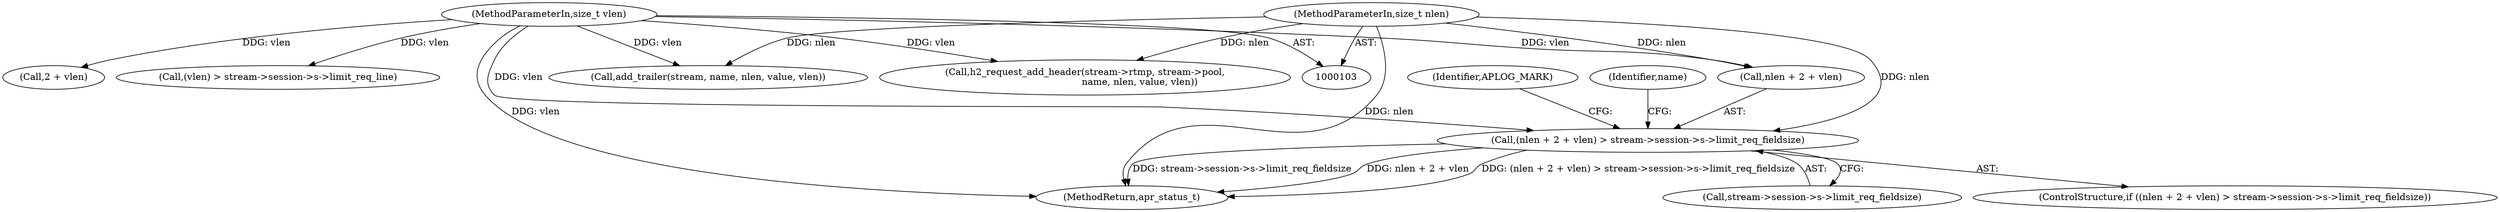 digraph "0_httpd_29c63b786ae028d82405421585e91283c8fa0da3_0@pointer" {
"1000161" [label="(Call,(nlen + 2 + vlen) > stream->session->s->limit_req_fieldsize)"];
"1000106" [label="(MethodParameterIn,size_t nlen)"];
"1000108" [label="(MethodParameterIn,size_t vlen)"];
"1000108" [label="(MethodParameterIn,size_t vlen)"];
"1000162" [label="(Call,nlen + 2 + vlen)"];
"1000201" [label="(Identifier,name)"];
"1000164" [label="(Call,2 + vlen)"];
"1000301" [label="(MethodReturn,apr_status_t)"];
"1000249" [label="(Call,add_trailer(stream, name, nlen, value, vlen))"];
"1000126" [label="(Call,(vlen) > stream->session->s->limit_req_line)"];
"1000290" [label="(Call,h2_request_add_header(stream->rtmp, stream->pool,\n                                     name, nlen, value, vlen))"];
"1000167" [label="(Call,stream->session->s->limit_req_fieldsize)"];
"1000106" [label="(MethodParameterIn,size_t nlen)"];
"1000160" [label="(ControlStructure,if ((nlen + 2 + vlen) > stream->session->s->limit_req_fieldsize))"];
"1000161" [label="(Call,(nlen + 2 + vlen) > stream->session->s->limit_req_fieldsize)"];
"1000176" [label="(Identifier,APLOG_MARK)"];
"1000161" -> "1000160"  [label="AST: "];
"1000161" -> "1000167"  [label="CFG: "];
"1000162" -> "1000161"  [label="AST: "];
"1000167" -> "1000161"  [label="AST: "];
"1000176" -> "1000161"  [label="CFG: "];
"1000201" -> "1000161"  [label="CFG: "];
"1000161" -> "1000301"  [label="DDG: stream->session->s->limit_req_fieldsize"];
"1000161" -> "1000301"  [label="DDG: nlen + 2 + vlen"];
"1000161" -> "1000301"  [label="DDG: (nlen + 2 + vlen) > stream->session->s->limit_req_fieldsize"];
"1000106" -> "1000161"  [label="DDG: nlen"];
"1000108" -> "1000161"  [label="DDG: vlen"];
"1000106" -> "1000103"  [label="AST: "];
"1000106" -> "1000301"  [label="DDG: nlen"];
"1000106" -> "1000162"  [label="DDG: nlen"];
"1000106" -> "1000249"  [label="DDG: nlen"];
"1000106" -> "1000290"  [label="DDG: nlen"];
"1000108" -> "1000103"  [label="AST: "];
"1000108" -> "1000301"  [label="DDG: vlen"];
"1000108" -> "1000126"  [label="DDG: vlen"];
"1000108" -> "1000162"  [label="DDG: vlen"];
"1000108" -> "1000164"  [label="DDG: vlen"];
"1000108" -> "1000249"  [label="DDG: vlen"];
"1000108" -> "1000290"  [label="DDG: vlen"];
}
